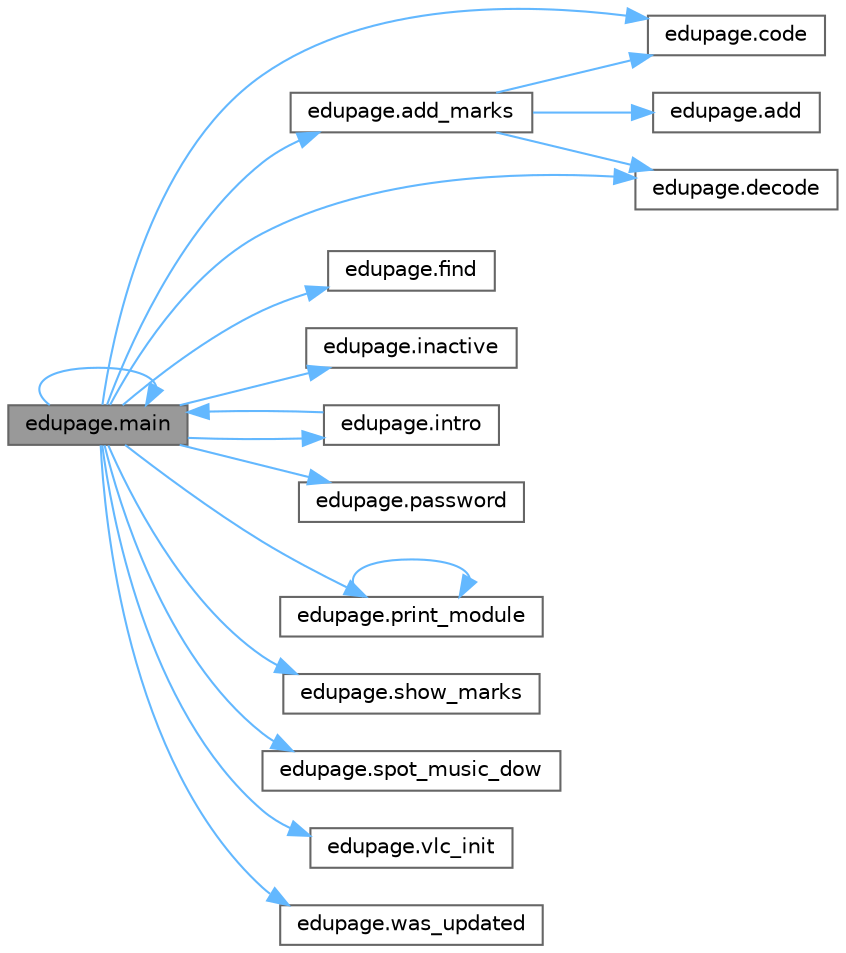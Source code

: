 digraph "edupage.main"
{
 // LATEX_PDF_SIZE
  bgcolor="transparent";
  edge [fontname=Helvetica,fontsize=10,labelfontname=Helvetica,labelfontsize=10];
  node [fontname=Helvetica,fontsize=10,shape=box,height=0.2,width=0.4];
  rankdir="LR";
  Node1 [label="edupage.main",height=0.2,width=0.4,color="gray40", fillcolor="grey60", style="filled", fontcolor="black",tooltip=" "];
  Node1 -> Node2 [color="steelblue1",style="solid"];
  Node2 [label="edupage.add_marks",height=0.2,width=0.4,color="grey40", fillcolor="white", style="filled",URL="$d0/d52/namespaceedupage.html#a21f2f303ad4d1e33a43bd2b8207130a4",tooltip=" "];
  Node2 -> Node3 [color="steelblue1",style="solid"];
  Node3 [label="edupage.add",height=0.2,width=0.4,color="grey40", fillcolor="white", style="filled",URL="$d0/d52/namespaceedupage.html#af8155c1c90674d76615b11b6d0c5c8ba",tooltip=" "];
  Node2 -> Node4 [color="steelblue1",style="solid"];
  Node4 [label="edupage.code",height=0.2,width=0.4,color="grey40", fillcolor="white", style="filled",URL="$d0/d52/namespaceedupage.html#a8cda85c4ec08c9ac94a9f7b99dd13168",tooltip=" "];
  Node2 -> Node5 [color="steelblue1",style="solid"];
  Node5 [label="edupage.decode",height=0.2,width=0.4,color="grey40", fillcolor="white", style="filled",URL="$d0/d52/namespaceedupage.html#a516061cb476f02c697dc730085faaf33",tooltip=" "];
  Node1 -> Node4 [color="steelblue1",style="solid"];
  Node1 -> Node5 [color="steelblue1",style="solid"];
  Node1 -> Node6 [color="steelblue1",style="solid"];
  Node6 [label="edupage.find",height=0.2,width=0.4,color="grey40", fillcolor="white", style="filled",URL="$d0/d52/namespaceedupage.html#a026d51b7cff5026af09d0dd68c5e66fb",tooltip=" "];
  Node1 -> Node7 [color="steelblue1",style="solid"];
  Node7 [label="edupage.inactive",height=0.2,width=0.4,color="grey40", fillcolor="white", style="filled",URL="$d0/d52/namespaceedupage.html#a341571d7a41b53af5510ed61722c2847",tooltip=" "];
  Node1 -> Node8 [color="steelblue1",style="solid"];
  Node8 [label="edupage.intro",height=0.2,width=0.4,color="grey40", fillcolor="white", style="filled",URL="$d0/d52/namespaceedupage.html#a316dc71e49505324d14deee19eccd566",tooltip=" "];
  Node8 -> Node1 [color="steelblue1",style="solid"];
  Node1 -> Node1 [color="steelblue1",style="solid"];
  Node1 -> Node9 [color="steelblue1",style="solid"];
  Node9 [label="edupage.password",height=0.2,width=0.4,color="grey40", fillcolor="white", style="filled",URL="$d0/d52/namespaceedupage.html#ab6bc445b1d72dc317235f930a3c3865f",tooltip=" "];
  Node1 -> Node10 [color="steelblue1",style="solid"];
  Node10 [label="edupage.print_module",height=0.2,width=0.4,color="grey40", fillcolor="white", style="filled",URL="$d0/d52/namespaceedupage.html#a87e4619e345ef843fdc09d1a602c3ce3",tooltip=" "];
  Node10 -> Node10 [color="steelblue1",style="solid"];
  Node1 -> Node11 [color="steelblue1",style="solid"];
  Node11 [label="edupage.show_marks",height=0.2,width=0.4,color="grey40", fillcolor="white", style="filled",URL="$d0/d52/namespaceedupage.html#a78d356f449887b742d23a2f1c98ce4ac",tooltip=" "];
  Node1 -> Node12 [color="steelblue1",style="solid"];
  Node12 [label="edupage.spot_music_dow",height=0.2,width=0.4,color="grey40", fillcolor="white", style="filled",URL="$d0/d52/namespaceedupage.html#ad9fa425db620b18457fe2d13d776a532",tooltip=" "];
  Node1 -> Node13 [color="steelblue1",style="solid"];
  Node13 [label="edupage.vlc_init",height=0.2,width=0.4,color="grey40", fillcolor="white", style="filled",URL="$d0/d52/namespaceedupage.html#a9f3e602dd8410da6eab7cf9b0758c6f8",tooltip=" "];
  Node1 -> Node14 [color="steelblue1",style="solid"];
  Node14 [label="edupage.was_updated",height=0.2,width=0.4,color="grey40", fillcolor="white", style="filled",URL="$d0/d52/namespaceedupage.html#ab37eeef09149edbff47a4c8d00d485c0",tooltip=" "];
}
